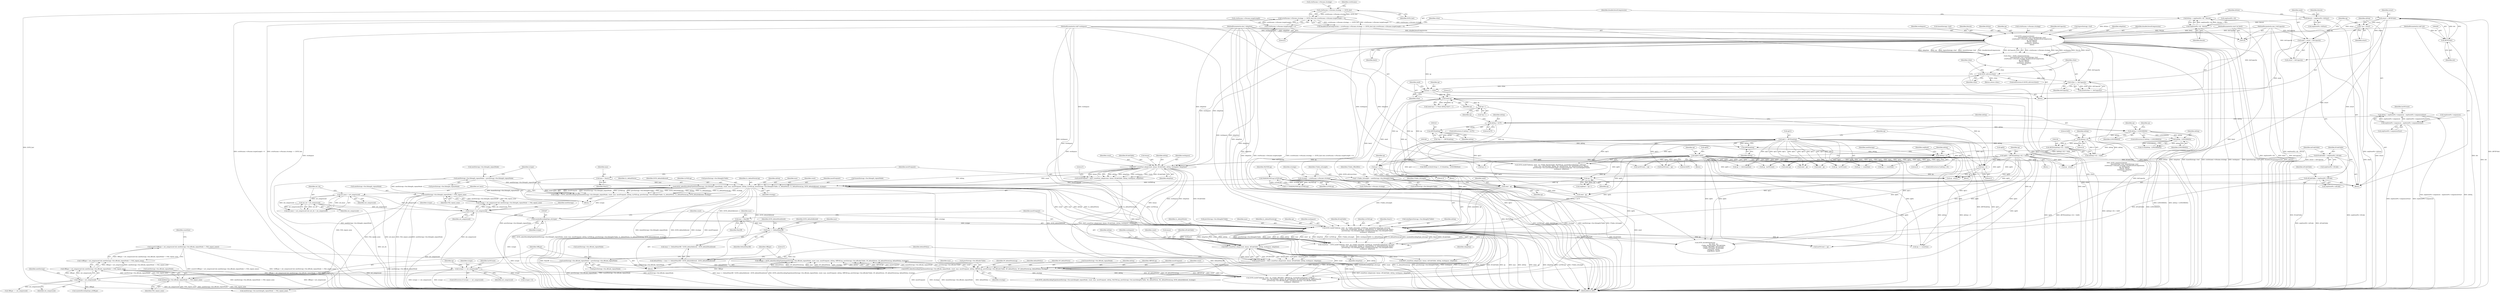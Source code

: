digraph "0_zstd_3e5cdf1b6a85843e991d7d10f6a2567c15580da0_0@API" {
"1000586" [label="(Call,assert(!(Offtype < set_compressed && nextEntropy->fse.offcode_repeatMode != FSE_repeat_none)))"];
"1000587" [label="(Call,!(Offtype < set_compressed && nextEntropy->fse.offcode_repeatMode != FSE_repeat_none))"];
"1000588" [label="(Call,Offtype < set_compressed && nextEntropy->fse.offcode_repeatMode != FSE_repeat_none)"];
"1000589" [label="(Call,Offtype < set_compressed)"];
"1000563" [label="(Call,Offtype = ZSTD_selectEncodingType(&nextEntropy->fse.offcode_repeatMode, count, max, mostFrequent, nbSeq, OffFSELog, prevEntropy->fse.offcodeCTable, OF_defaultNorm, OF_defaultNormLog, defaultPolicy, strategy))"];
"1000565" [label="(Call,ZSTD_selectEncodingType(&nextEntropy->fse.offcode_repeatMode, count, max, mostFrequent, nbSeq, OffFSELog, prevEntropy->fse.offcodeCTable, OF_defaultNorm, OF_defaultNormLog, defaultPolicy, strategy))"];
"1000552" [label="(Call,nextEntropy->fse.offcode_repeatMode = prevEntropy->fse.offcode_repeatMode)"];
"1000532" [label="(Call,HIST_countFast_wksp(count, &max, ofCodeTable, nbSeq, workspace, wkspSize))"];
"1000479" [label="(Call,ZSTD_buildCTable(op, oend - op, CTable_LitLength, LLFSELog, (symbolEncodingType_e)LLtype,\n                                                    count, max, llCodeTable, nbSeq, LL_defaultNorm, LL_defaultNormLog, MaxLL,\n                                                    prevEntropy->fse.litlengthCTable, sizeof(prevEntropy->fse.litlengthCTable),\n                                                    workspace, wkspSize))"];
"1000355" [label="(Call,op[0]=0xFF)"];
"1000343" [label="(Call,op[1] = (BYTE)nbSeq)"];
"1000347" [label="(Call,(BYTE)nbSeq)"];
"1000338" [label="(Call,nbSeq>>8)"];
"1000327" [label="(Call,nbSeq < LONGNBSEQ)"];
"1000315" [label="(Call,nbSeq < 0x7F)"];
"1000212" [label="(Call,nbSeq = seqStorePtr->sequences - seqStorePtr->sequencesStart)"];
"1000214" [label="(Call,seqStorePtr->sequences - seqStorePtr->sequencesStart)"];
"1000481" [label="(Call,oend - op)"];
"1000305" [label="(Call,oend-op)"];
"1000202" [label="(Call,oend = ostart + dstCapacity)"];
"1000197" [label="(Call,ostart = (BYTE*)dst)"];
"1000199" [label="(Call,(BYTE*)dst)"];
"1000125" [label="(MethodParameterIn,void* dst)"];
"1000126" [label="(MethodParameterIn,size_t dstCapacity)"];
"1000300" [label="(Call,op += cSize)"];
"1000297" [label="(Call,cSize <= dstCapacity)"];
"1000292" [label="(Call,ZSTD_isError(cSize))"];
"1000267" [label="(Call,cSize = ZSTD_compressLiterals(\n                                    &prevEntropy->huf, &nextEntropy->huf,\n                                    cctxParams->cParams.strategy, disableLiteralCompression,\n                                    op, dstCapacity,\n                                    literals, litSize,\n                                    workspace, wkspSize,\n                                    bmi2))"];
"1000269" [label="(Call,ZSTD_compressLiterals(\n                                    &prevEntropy->huf, &nextEntropy->huf,\n                                    cctxParams->cParams.strategy, disableLiteralCompression,\n                                    op, dstCapacity,\n                                    literals, litSize,\n                                    workspace, wkspSize,\n                                    bmi2))"];
"1000252" [label="(Call,cctxParams->cParams.strategy == ZSTD_fast)"];
"1000249" [label="(Call,disableLiteralCompression = (cctxParams->cParams.strategy == ZSTD_fast) && (cctxParams->cParams.targetLength > 0))"];
"1000251" [label="(Call,(cctxParams->cParams.strategy == ZSTD_fast) && (cctxParams->cParams.targetLength > 0))"];
"1000259" [label="(Call,cctxParams->cParams.targetLength > 0)"];
"1000208" [label="(Call,* op = ostart)"];
"1000243" [label="(Call,seqStorePtr->lit - literals)"];
"1000235" [label="(Call,literals = seqStorePtr->litStart)"];
"1000241" [label="(Call,litSize = seqStorePtr->lit - literals)"];
"1000127" [label="(MethodParameterIn,void* workspace)"];
"1000128" [label="(MethodParameterIn,size_t wkspSize)"];
"1000129" [label="(MethodParameterIn,const int bmi2)"];
"1000397" [label="(Call,op++)"];
"1000350" [label="(Call,op+=2)"];
"1000331" [label="(Call,op[0] = (BYTE)((nbSeq>>8) + 0x80))"];
"1000335" [label="(Call,(BYTE)((nbSeq>>8) + 0x80))"];
"1000320" [label="(Call,op++)"];
"1000370" [label="(Call,op+=3)"];
"1000151" [label="(Call,* CTable_LitLength = nextEntropy->fse.litlengthCTable)"];
"1000433" [label="(Call,ZSTD_selectEncodingType(&nextEntropy->fse.litlength_repeatMode, count, max, mostFrequent, nbSeq, LLFSELog, prevEntropy->fse.litlengthCTable, LL_defaultNorm, LL_defaultNormLog, ZSTD_defaultAllowed, strategy))"];
"1000420" [label="(Call,nextEntropy->fse.litlength_repeatMode = prevEntropy->fse.litlength_repeatMode)"];
"1000409" [label="(Call,HIST_countFast_wksp(count, &max, llCodeTable, nbSeq, workspace, wkspSize))"];
"1000187" [label="(Call,llCodeTable = seqStorePtr->llCode)"];
"1000374" [label="(Call,nbSeq==0)"];
"1000367" [label="(Call,nbSeq - LONGNBSEQ)"];
"1000322" [label="(Call,(BYTE)nbSeq)"];
"1000403" [label="(Call,max = MaxLL)"];
"1000407" [label="(Call,mostFrequent = HIST_countFast_wksp(count, &max, llCodeTable, nbSeq, workspace, wkspSize))"];
"1000231" [label="(Call,MAX(MLFSELog,LLFSELog))"];
"1000142" [label="(Call,strategy = cctxParams->cParams.strategy)"];
"1000486" [label="(Call,(symbolEncodingType_e)LLtype)"];
"1000465" [label="(Call,LLtype < set_compressed)"];
"1000431" [label="(Call,LLtype = ZSTD_selectEncodingType(&nextEntropy->fse.litlength_repeatMode, count, max, mostFrequent, nbSeq, LLFSELog, prevEntropy->fse.litlengthCTable, LL_defaultNorm, LL_defaultNormLog, ZSTD_defaultAllowed, strategy))"];
"1000459" [label="(Call,set_rle < set_compressed)"];
"1000456" [label="(Call,set_basic < set_compressed)"];
"1000182" [label="(Call,ofCodeTable = seqStorePtr->ofCode)"];
"1000544" [label="(Call,max <= DefaultMaxOff)"];
"1000526" [label="(Call,max = MaxOff)"];
"1000530" [label="(Call,mostFrequent = HIST_countFast_wksp(count, &max, ofCodeTable, nbSeq, workspace, wkspSize))"];
"1000541" [label="(Call,defaultPolicy = (max <= DefaultMaxOff) ? ZSTD_defaultAllowed : ZSTD_defaultDisallowed)"];
"1000515" [label="(Call,LLtype == set_compressed)"];
"1000592" [label="(Call,nextEntropy->fse.offcode_repeatMode != FSE_repeat_none)"];
"1000468" [label="(Call,nextEntropy->fse.litlength_repeatMode != FSE_repeat_none)"];
"1000204" [label="(Call,ostart + dstCapacity)"];
"1000335" [label="(Call,(BYTE)((nbSeq>>8) + 0x80))"];
"1000528" [label="(Identifier,MaxOff)"];
"1000469" [label="(Call,nextEntropy->fse.litlength_repeatMode)"];
"1000546" [label="(Identifier,DefaultMaxOff)"];
"1000296" [label="(Call,assert(cSize <= dstCapacity))"];
"1000832" [label="(Call,op - ostart)"];
"1000284" [label="(Identifier,op)"];
"1000398" [label="(Identifier,op)"];
"1000343" [label="(Call,op[1] = (BYTE)nbSeq)"];
"1000153" [label="(Call,nextEntropy->fse.litlengthCTable)"];
"1000397" [label="(Call,op++)"];
"1000444" [label="(Identifier,LLFSELog)"];
"1000297" [label="(Call,cSize <= dstCapacity)"];
"1000533" [label="(Identifier,count)"];
"1000517" [label="(Identifier,set_compressed)"];
"1000592" [label="(Call,nextEntropy->fse.offcode_repeatMode != FSE_repeat_none)"];
"1000765" [label="(Call,op += countSize)"];
"1000514" [label="(ControlStructure,if (LLtype == set_compressed))"];
"1000409" [label="(Call,HIST_countFast_wksp(count, &max, llCodeTable, nbSeq, workspace, wkspSize))"];
"1000519" [label="(Identifier,lastNCount)"];
"1000198" [label="(Identifier,ostart)"];
"1000316" [label="(Identifier,nbSeq)"];
"1000337" [label="(Call,(nbSeq>>8) + 0x80)"];
"1000304" [label="(Call,(oend-op) < 3 /*max nbSeq Size*/ + 1)"];
"1000144" [label="(Call,cctxParams->cParams.strategy)"];
"1000362" [label="(Call,op+1)"];
"1000550" [label="(Literal,5)"];
"1000347" [label="(Call,(BYTE)nbSeq)"];
"1000265" [label="(Literal,0)"];
"1000536" [label="(Identifier,ofCodeTable)"];
"1000373" [label="(ControlStructure,if (nbSeq==0))"];
"1000591" [label="(Identifier,set_compressed)"];
"1000350" [label="(Call,op+=2)"];
"1000151" [label="(Call,* CTable_LitLength = nextEntropy->fse.litlengthCTable)"];
"1000319" [label="(Call,*op++)"];
"1000507" [label="(Identifier,workspace)"];
"1000610" [label="(Call,(symbolEncodingType_e)Offtype)"];
"1000645" [label="(Call,op += countSize)"];
"1000126" [label="(MethodParameterIn,size_t dstCapacity)"];
"1000340" [label="(Literal,8)"];
"1000414" [label="(Identifier,nbSeq)"];
"1000375" [label="(Identifier,nbSeq)"];
"1000299" [label="(Identifier,dstCapacity)"];
"1000420" [label="(Call,nextEntropy->fse.litlength_repeatMode = prevEntropy->fse.litlength_repeatMode)"];
"1000445" [label="(Call,prevEntropy->fse.litlengthCTable)"];
"1000527" [label="(Identifier,max)"];
"1000572" [label="(Identifier,count)"];
"1000237" [label="(Call,seqStorePtr->litStart)"];
"1000278" [label="(Call,cctxParams->cParams.strategy)"];
"1000451" [label="(Identifier,LL_defaultNormLog)"];
"1000479" [label="(Call,ZSTD_buildCTable(op, oend - op, CTable_LitLength, LLFSELog, (symbolEncodingType_e)LLtype,\n                                                    count, max, llCodeTable, nbSeq, LL_defaultNorm, LL_defaultNormLog, MaxLL,\n                                                    prevEntropy->fse.litlengthCTable, sizeof(prevEntropy->fse.litlengthCTable),\n                                                    workspace, wkspSize))"];
"1000244" [label="(Call,seqStorePtr->lit)"];
"1000603" [label="(Call,ZSTD_buildCTable(op, oend - op, CTable_OffsetBits, OffFSELog, (symbolEncodingType_e)Offtype,\n                                                    count, max, ofCodeTable, nbSeq, OF_defaultNorm, OF_defaultNormLog, DefaultMaxOff,\n                                                    prevEntropy->fse.offcodeCTable, sizeof(prevEntropy->fse.offcodeCTable),\n                                                    workspace, wkspSize))"];
"1000573" [label="(Identifier,max)"];
"1000491" [label="(Identifier,llCodeTable)"];
"1000369" [label="(Identifier,LONGNBSEQ)"];
"1000285" [label="(Identifier,dstCapacity)"];
"1000524" [label="(Block,)"];
"1000542" [label="(Identifier,defaultPolicy)"];
"1000521" [label="(Call,op += countSize)"];
"1000577" [label="(Call,prevEntropy->fse.offcodeCTable)"];
"1000543" [label="(Call,(max <= DefaultMaxOff) ? ZSTD_defaultAllowed : ZSTD_defaultDisallowed)"];
"1000213" [label="(Identifier,nbSeq)"];
"1000485" [label="(Identifier,LLFSELog)"];
"1000642" [label="(Call,lastNCount = op)"];
"1000381" [label="(Identifier,nextEntropy)"];
"1000426" [label="(Call,prevEntropy->fse.litlength_repeatMode)"];
"1000656" [label="(Call,HIST_countFast_wksp(count, &max, mlCodeTable, nbSeq, workspace, wkspSize))"];
"1000590" [label="(Identifier,Offtype)"];
"1000461" [label="(Identifier,set_compressed)"];
"1000545" [label="(Identifier,max)"];
"1000356" [label="(Call,op[0])"];
"1000183" [label="(Identifier,ofCodeTable)"];
"1000270" [label="(Call,&prevEntropy->huf)"];
"1000537" [label="(Identifier,nbSeq)"];
"1000495" [label="(Identifier,MaxLL)"];
"1000202" [label="(Call,oend = ostart + dstCapacity)"];
"1000583" [label="(Identifier,OF_defaultNormLog)"];
"1000328" [label="(Identifier,nbSeq)"];
"1000315" [label="(Call,nbSeq < 0x7F)"];
"1000367" [label="(Call,nbSeq - LONGNBSEQ)"];
"1000354" [label="(Block,)"];
"1000291" [label="(ControlStructure,if (ZSTD_isError(cSize)))"];
"1000251" [label="(Call,(cctxParams->cParams.strategy == ZSTD_fast) && (cctxParams->cParams.targetLength > 0))"];
"1000431" [label="(Call,LLtype = ZSTD_selectEncodingType(&nextEntropy->fse.litlength_repeatMode, count, max, mostFrequent, nbSeq, LLFSELog, prevEntropy->fse.litlengthCTable, LL_defaultNorm, LL_defaultNormLog, ZSTD_defaultAllowed, strategy))"];
"1000453" [label="(Identifier,strategy)"];
"1000443" [label="(Identifier,nbSeq)"];
"1000289" [label="(Identifier,wkspSize)"];
"1000639" [label="(Call,Offtype == set_compressed)"];
"1000481" [label="(Call,oend - op)"];
"1000558" [label="(Call,prevEntropy->fse.offcode_repeatMode)"];
"1000723" [label="(Call,ZSTD_buildCTable(op, oend - op, CTable_MatchLength, MLFSELog, (symbolEncodingType_e)MLtype,\n                                                    count, max, mlCodeTable, nbSeq, ML_defaultNorm, ML_defaultNormLog, MaxML,\n                                                    prevEntropy->fse.matchlengthCTable, sizeof(prevEntropy->fse.matchlengthCTable),\n                                                    workspace, wkspSize))"];
"1000314" [label="(ControlStructure,if (nbSeq < 0x7F))"];
"1000306" [label="(Identifier,oend)"];
"1000127" [label="(MethodParameterIn,void* workspace)"];
"1000376" [label="(Literal,0)"];
"1000365" [label="(Call,(U16)(nbSeq - LONGNBSEQ))"];
"1000293" [label="(Identifier,cSize)"];
"1000224" [label="(Identifier,lastNCount)"];
"1000584" [label="(Identifier,defaultPolicy)"];
"1000486" [label="(Call,(symbolEncodingType_e)LLtype)"];
"1000267" [label="(Call,cSize = ZSTD_compressLiterals(\n                                    &prevEntropy->huf, &nextEntropy->huf,\n                                    cctxParams->cParams.strategy, disableLiteralCompression,\n                                    op, dstCapacity,\n                                    literals, litSize,\n                                    workspace, wkspSize,\n                                    bmi2))"];
"1000456" [label="(Call,set_basic < set_compressed)"];
"1000762" [label="(Call,lastNCount = op)"];
"1000404" [label="(Identifier,max)"];
"1000407" [label="(Call,mostFrequent = HIST_countFast_wksp(count, &max, llCodeTable, nbSeq, workspace, wkspSize))"];
"1000441" [label="(Identifier,max)"];
"1000522" [label="(Identifier,op)"];
"1000544" [label="(Call,max <= DefaultMaxOff)"];
"1000395" [label="(Call,seqHead = op++)"];
"1000440" [label="(Identifier,count)"];
"1000421" [label="(Call,nextEntropy->fse.litlength_repeatMode)"];
"1000188" [label="(Identifier,llCodeTable)"];
"1000565" [label="(Call,ZSTD_selectEncodingType(&nextEntropy->fse.offcode_repeatMode, count, max, mostFrequent, nbSeq, OffFSELog, prevEntropy->fse.offcodeCTable, OF_defaultNorm, OF_defaultNormLog, defaultPolicy, strategy))"];
"1000295" [label="(Identifier,cSize)"];
"1000333" [label="(Identifier,op)"];
"1000345" [label="(Identifier,op)"];
"1000477" [label="(Call,countSize = ZSTD_buildCTable(op, oend - op, CTable_LitLength, LLFSELog, (symbolEncodingType_e)LLtype,\n                                                    count, max, llCodeTable, nbSeq, LL_defaultNorm, LL_defaultNormLog, MaxLL,\n                                                    prevEntropy->fse.litlengthCTable, sizeof(prevEntropy->fse.litlengthCTable),\n                                                    workspace, wkspSize))"];
"1000415" [label="(Identifier,workspace)"];
"1000593" [label="(Call,nextEntropy->fse.offcode_repeatMode)"];
"1000199" [label="(Call,(BYTE*)dst)"];
"1000541" [label="(Call,defaultPolicy = (max <= DefaultMaxOff) ? ZSTD_defaultAllowed : ZSTD_defaultDisallowed)"];
"1000396" [label="(Identifier,seqHead)"];
"1000459" [label="(Call,set_rle < set_compressed)"];
"1000467" [label="(Identifier,set_compressed)"];
"1000548" [label="(Identifier,ZSTD_defaultDisallowed)"];
"1000563" [label="(Call,Offtype = ZSTD_selectEncodingType(&nextEntropy->fse.offcode_repeatMode, count, max, mostFrequent, nbSeq, OffFSELog, prevEntropy->fse.offcodeCTable, OF_defaultNorm, OF_defaultNormLog, defaultPolicy, strategy))"];
"1000242" [label="(Identifier,litSize)"];
"1000501" [label="(Call,sizeof(prevEntropy->fse.litlengthCTable))"];
"1000403" [label="(Call,max = MaxLL)"];
"1000408" [label="(Identifier,mostFrequent)"];
"1000460" [label="(Identifier,set_rle)"];
"1000582" [label="(Identifier,OF_defaultNorm)"];
"1000416" [label="(Identifier,wkspSize)"];
"1000320" [label="(Call,op++)"];
"1000283" [label="(Identifier,disableLiteralCompression)"];
"1000332" [label="(Call,op[0])"];
"1000531" [label="(Identifier,mostFrequent)"];
"1000338" [label="(Call,nbSeq>>8)"];
"1000352" [label="(Literal,2)"];
"1000331" [label="(Call,op[0] = (BYTE)((nbSeq>>8) + 0x80))"];
"1000329" [label="(Identifier,LONGNBSEQ)"];
"1000208" [label="(Call,* op = ostart)"];
"1000215" [label="(Call,seqStorePtr->sequences)"];
"1000243" [label="(Call,seqStorePtr->lit - literals)"];
"1000605" [label="(Call,oend - op)"];
"1000585" [label="(Identifier,strategy)"];
"1000305" [label="(Call,oend-op)"];
"1000392" [label="(Call,op - ostart)"];
"1000327" [label="(Call,nbSeq < LONGNBSEQ)"];
"1000492" [label="(Identifier,nbSeq)"];
"1000290" [label="(Identifier,bmi2)"];
"1000249" [label="(Call,disableLiteralCompression = (cctxParams->cParams.strategy == ZSTD_fast) && (cctxParams->cParams.targetLength > 0))"];
"1000247" [label="(Identifier,literals)"];
"1000212" [label="(Call,nbSeq = seqStorePtr->sequences - seqStorePtr->sequencesStart)"];
"1000493" [label="(Identifier,LL_defaultNorm)"];
"1000125" [label="(MethodParameterIn,void* dst)"];
"1000539" [label="(Identifier,wkspSize)"];
"1000552" [label="(Call,nextEntropy->fse.offcode_repeatMode = prevEntropy->fse.offcode_repeatMode)"];
"1000808" [label="(Call,op += bitstreamSize)"];
"1000815" [label="(Call,op - lastNCount)"];
"1000160" [label="(Identifier,CTable_OffsetBits)"];
"1000669" [label="(Call,oend-op)"];
"1000302" [label="(Identifier,cSize)"];
"1000496" [label="(Call,prevEntropy->fse.litlengthCTable)"];
"1000442" [label="(Identifier,mostFrequent)"];
"1000455" [label="(Call,set_basic < set_compressed && set_rle < set_compressed)"];
"1000538" [label="(Identifier,workspace)"];
"1000253" [label="(Call,cctxParams->cParams.strategy)"];
"1000685" [label="(Call,ZSTD_selectEncodingType(&nextEntropy->fse.matchlength_repeatMode, count, max, mostFrequent, nbSeq, MLFSELog, prevEntropy->fse.matchlengthCTable, ML_defaultNorm, ML_defaultNormLog, ZSTD_defaultAllowed, strategy))"];
"1000234" [label="(Block,)"];
"1000488" [label="(Identifier,LLtype)"];
"1000526" [label="(Call,max = MaxOff)"];
"1000342" [label="(Block,)"];
"1000182" [label="(Call,ofCodeTable = seqStorePtr->ofCode)"];
"1000712" [label="(Call,nextEntropy->fse.matchlength_repeatMode != FSE_repeat_none)"];
"1000534" [label="(Call,&max)"];
"1000774" [label="(Call,LLtype<<6)"];
"1000595" [label="(Identifier,nextEntropy)"];
"1000218" [label="(Call,seqStorePtr->sequencesStart)"];
"1000361" [label="(Call,MEM_writeLE16(op+1, (U16)(nbSeq - LONGNBSEQ)))"];
"1000468" [label="(Call,nextEntropy->fse.litlength_repeatMode != FSE_repeat_none)"];
"1000490" [label="(Identifier,max)"];
"1000532" [label="(Call,HIST_countFast_wksp(count, &max, ofCodeTable, nbSeq, workspace, wkspSize))"];
"1000351" [label="(Identifier,op)"];
"1000339" [label="(Identifier,nbSeq)"];
"1000458" [label="(Identifier,set_compressed)"];
"1000553" [label="(Call,nextEntropy->fse.offcode_repeatMode)"];
"1000598" [label="(Identifier,FSE_repeat_none)"];
"1000250" [label="(Identifier,disableLiteralCompression)"];
"1000433" [label="(Call,ZSTD_selectEncodingType(&nextEntropy->fse.litlength_repeatMode, count, max, mostFrequent, nbSeq, LLFSELog, prevEntropy->fse.litlengthCTable, LL_defaultNorm, LL_defaultNormLog, ZSTD_defaultAllowed, strategy))"];
"1000355" [label="(Call,op[0]=0xFF)"];
"1000434" [label="(Call,&nextEntropy->fse.litlength_repeatMode)"];
"1000214" [label="(Call,seqStorePtr->sequences - seqStorePtr->sequencesStart)"];
"1000189" [label="(Call,seqStorePtr->llCode)"];
"1000241" [label="(Call,litSize = seqStorePtr->lit - literals)"];
"1000410" [label="(Identifier,count)"];
"1000330" [label="(Block,)"];
"1000129" [label="(MethodParameterIn,const int bmi2)"];
"1000530" [label="(Call,mostFrequent = HIST_countFast_wksp(count, &max, ofCodeTable, nbSeq, workspace, wkspSize))"];
"1000401" [label="(Block,)"];
"1000405" [label="(Identifier,MaxLL)"];
"1000260" [label="(Call,cctxParams->cParams.targetLength)"];
"1000187" [label="(Call,llCodeTable = seqStorePtr->llCode)"];
"1000588" [label="(Call,Offtype < set_compressed && nextEntropy->fse.offcode_repeatMode != FSE_repeat_none)"];
"1000309" [label="(Literal,3)"];
"1000184" [label="(Call,seqStorePtr->ofCode)"];
"1000231" [label="(Call,MAX(MLFSELog,LLFSELog))"];
"1000142" [label="(Call,strategy = cctxParams->cParams.strategy)"];
"1000288" [label="(Identifier,workspace)"];
"1000508" [label="(Identifier,wkspSize)"];
"1000484" [label="(Identifier,CTable_LitLength)"];
"1000374" [label="(Call,nbSeq==0)"];
"1000368" [label="(Identifier,nbSeq)"];
"1000341" [label="(Literal,0x80)"];
"1000307" [label="(Identifier,op)"];
"1000482" [label="(Identifier,oend)"];
"1000301" [label="(Identifier,op)"];
"1000450" [label="(Identifier,LL_defaultNorm)"];
"1000318" [label="(Call,*op++ = (BYTE)nbSeq)"];
"1000360" [label="(Block,)"];
"1000233" [label="(Identifier,LLFSELog)"];
"1000725" [label="(Call,oend - op)"];
"1000587" [label="(Call,!(Offtype < set_compressed && nextEntropy->fse.offcode_repeatMode != FSE_repeat_none))"];
"1000321" [label="(Identifier,op)"];
"1000566" [label="(Call,&nextEntropy->fse.offcode_repeatMode)"];
"1000575" [label="(Identifier,nbSeq)"];
"1000349" [label="(Identifier,nbSeq)"];
"1000128" [label="(MethodParameterIn,size_t wkspSize)"];
"1000294" [label="(Return,return cSize;)"];
"1000268" [label="(Identifier,cSize)"];
"1000471" [label="(Identifier,nextEntropy)"];
"1000322" [label="(Call,(BYTE)nbSeq)"];
"1000418" [label="(Literal,5)"];
"1000274" [label="(Call,&nextEntropy->huf)"];
"1000235" [label="(Call,literals = seqStorePtr->litStart)"];
"1000547" [label="(Identifier,ZSTD_defaultAllowed)"];
"1000489" [label="(Identifier,count)"];
"1000576" [label="(Identifier,OffFSELog)"];
"1000232" [label="(Identifier,MLFSELog)"];
"1000197" [label="(Call,ostart = (BYTE*)dst)"];
"1000359" [label="(Literal,0xFF)"];
"1000210" [label="(Identifier,ostart)"];
"1000229" [label="(Call,1<<MAX(MLFSELog,LLFSELog))"];
"1000494" [label="(Identifier,LL_defaultNormLog)"];
"1000203" [label="(Identifier,oend)"];
"1000286" [label="(Identifier,literals)"];
"1000357" [label="(Identifier,op)"];
"1000262" [label="(Identifier,cctxParams)"];
"1000201" [label="(Identifier,dst)"];
"1000413" [label="(Identifier,llCodeTable)"];
"1000465" [label="(Call,LLtype < set_compressed)"];
"1000586" [label="(Call,assert(!(Offtype < set_compressed && nextEntropy->fse.offcode_repeatMode != FSE_repeat_none)))"];
"1000193" [label="(Identifier,mlCodeTable)"];
"1000790" [label="(Call,oend - op)"];
"1000236" [label="(Identifier,literals)"];
"1000372" [label="(Literal,3)"];
"1000483" [label="(Identifier,op)"];
"1000516" [label="(Identifier,LLtype)"];
"1000300" [label="(Call,op += cSize)"];
"1000269" [label="(Call,ZSTD_compressLiterals(\n                                    &prevEntropy->huf, &nextEntropy->huf,\n                                    cctxParams->cParams.strategy, disableLiteralCompression,\n                                    op, dstCapacity,\n                                    literals, litSize,\n                                    workspace, wkspSize,\n                                    bmi2))"];
"1000287" [label="(Identifier,litSize)"];
"1000298" [label="(Identifier,cSize)"];
"1000152" [label="(Identifier,CTable_LitLength)"];
"1000317" [label="(Literal,0x7F)"];
"1000835" [label="(MethodReturn,RET)"];
"1000209" [label="(Identifier,op)"];
"1000457" [label="(Identifier,set_basic)"];
"1000464" [label="(Call,LLtype < set_compressed && nextEntropy->fse.litlength_repeatMode != FSE_repeat_none)"];
"1000370" [label="(Call,op+=3)"];
"1000371" [label="(Identifier,op)"];
"1000363" [label="(Identifier,op)"];
"1000602" [label="(Identifier,countSize)"];
"1000292" [label="(Call,ZSTD_isError(cSize))"];
"1000143" [label="(Identifier,strategy)"];
"1000344" [label="(Call,op[1])"];
"1000466" [label="(Identifier,LLtype)"];
"1000259" [label="(Call,cctxParams->cParams.targetLength > 0)"];
"1000411" [label="(Call,&max)"];
"1000252" [label="(Call,cctxParams->cParams.strategy == ZSTD_fast)"];
"1000452" [label="(Identifier,ZSTD_defaultAllowed)"];
"1000324" [label="(Identifier,nbSeq)"];
"1000474" [label="(Identifier,FSE_repeat_none)"];
"1000130" [label="(Block,)"];
"1000518" [label="(Call,lastNCount = op)"];
"1000788" [label="(Call,ZSTD_encodeSequences(\n                                        op, oend - op,\n                                        CTable_MatchLength, mlCodeTable,\n                                        CTable_OffsetBits, ofCodeTable,\n                                        CTable_LitLength, llCodeTable,\n                                        sequences, nbSeq,\n                                        longOffsets, bmi2))"];
"1000480" [label="(Identifier,op)"];
"1000258" [label="(Identifier,ZSTD_fast)"];
"1000564" [label="(Identifier,Offtype)"];
"1000432" [label="(Identifier,LLtype)"];
"1000515" [label="(Call,LLtype == set_compressed)"];
"1000822" [label="(Call,op - lastNCount)"];
"1000589" [label="(Call,Offtype < set_compressed)"];
"1000574" [label="(Identifier,mostFrequent)"];
"1000326" [label="(ControlStructure,if (nbSeq < LONGNBSEQ))"];
"1000586" -> "1000524"  [label="AST: "];
"1000586" -> "1000587"  [label="CFG: "];
"1000587" -> "1000586"  [label="AST: "];
"1000602" -> "1000586"  [label="CFG: "];
"1000586" -> "1000835"  [label="DDG: assert(!(Offtype < set_compressed && nextEntropy->fse.offcode_repeatMode != FSE_repeat_none))"];
"1000586" -> "1000835"  [label="DDG: !(Offtype < set_compressed && nextEntropy->fse.offcode_repeatMode != FSE_repeat_none)"];
"1000587" -> "1000586"  [label="DDG: Offtype < set_compressed && nextEntropy->fse.offcode_repeatMode != FSE_repeat_none"];
"1000587" -> "1000588"  [label="CFG: "];
"1000588" -> "1000587"  [label="AST: "];
"1000587" -> "1000835"  [label="DDG: Offtype < set_compressed && nextEntropy->fse.offcode_repeatMode != FSE_repeat_none"];
"1000588" -> "1000587"  [label="DDG: Offtype < set_compressed"];
"1000588" -> "1000587"  [label="DDG: nextEntropy->fse.offcode_repeatMode != FSE_repeat_none"];
"1000588" -> "1000589"  [label="CFG: "];
"1000588" -> "1000592"  [label="CFG: "];
"1000589" -> "1000588"  [label="AST: "];
"1000592" -> "1000588"  [label="AST: "];
"1000588" -> "1000835"  [label="DDG: Offtype < set_compressed"];
"1000588" -> "1000835"  [label="DDG: nextEntropy->fse.offcode_repeatMode != FSE_repeat_none"];
"1000589" -> "1000588"  [label="DDG: Offtype"];
"1000589" -> "1000588"  [label="DDG: set_compressed"];
"1000592" -> "1000588"  [label="DDG: nextEntropy->fse.offcode_repeatMode"];
"1000592" -> "1000588"  [label="DDG: FSE_repeat_none"];
"1000589" -> "1000591"  [label="CFG: "];
"1000590" -> "1000589"  [label="AST: "];
"1000591" -> "1000589"  [label="AST: "];
"1000595" -> "1000589"  [label="CFG: "];
"1000589" -> "1000835"  [label="DDG: set_compressed"];
"1000563" -> "1000589"  [label="DDG: Offtype"];
"1000515" -> "1000589"  [label="DDG: set_compressed"];
"1000589" -> "1000610"  [label="DDG: Offtype"];
"1000589" -> "1000639"  [label="DDG: set_compressed"];
"1000563" -> "1000524"  [label="AST: "];
"1000563" -> "1000565"  [label="CFG: "];
"1000564" -> "1000563"  [label="AST: "];
"1000565" -> "1000563"  [label="AST: "];
"1000590" -> "1000563"  [label="CFG: "];
"1000563" -> "1000835"  [label="DDG: ZSTD_selectEncodingType(&nextEntropy->fse.offcode_repeatMode, count, max, mostFrequent, nbSeq, OffFSELog, prevEntropy->fse.offcodeCTable, OF_defaultNorm, OF_defaultNormLog, defaultPolicy, strategy)"];
"1000565" -> "1000563"  [label="DDG: OffFSELog"];
"1000565" -> "1000563"  [label="DDG: mostFrequent"];
"1000565" -> "1000563"  [label="DDG: &nextEntropy->fse.offcode_repeatMode"];
"1000565" -> "1000563"  [label="DDG: prevEntropy->fse.offcodeCTable"];
"1000565" -> "1000563"  [label="DDG: count"];
"1000565" -> "1000563"  [label="DDG: defaultPolicy"];
"1000565" -> "1000563"  [label="DDG: OF_defaultNormLog"];
"1000565" -> "1000563"  [label="DDG: max"];
"1000565" -> "1000563"  [label="DDG: OF_defaultNorm"];
"1000565" -> "1000563"  [label="DDG: strategy"];
"1000565" -> "1000563"  [label="DDG: nbSeq"];
"1000565" -> "1000585"  [label="CFG: "];
"1000566" -> "1000565"  [label="AST: "];
"1000572" -> "1000565"  [label="AST: "];
"1000573" -> "1000565"  [label="AST: "];
"1000574" -> "1000565"  [label="AST: "];
"1000575" -> "1000565"  [label="AST: "];
"1000576" -> "1000565"  [label="AST: "];
"1000577" -> "1000565"  [label="AST: "];
"1000582" -> "1000565"  [label="AST: "];
"1000583" -> "1000565"  [label="AST: "];
"1000584" -> "1000565"  [label="AST: "];
"1000585" -> "1000565"  [label="AST: "];
"1000565" -> "1000835"  [label="DDG: &nextEntropy->fse.offcode_repeatMode"];
"1000565" -> "1000835"  [label="DDG: defaultPolicy"];
"1000565" -> "1000835"  [label="DDG: mostFrequent"];
"1000565" -> "1000835"  [label="DDG: strategy"];
"1000552" -> "1000565"  [label="DDG: nextEntropy->fse.offcode_repeatMode"];
"1000532" -> "1000565"  [label="DDG: count"];
"1000532" -> "1000565"  [label="DDG: nbSeq"];
"1000544" -> "1000565"  [label="DDG: max"];
"1000530" -> "1000565"  [label="DDG: mostFrequent"];
"1000541" -> "1000565"  [label="DDG: defaultPolicy"];
"1000433" -> "1000565"  [label="DDG: strategy"];
"1000565" -> "1000592"  [label="DDG: &nextEntropy->fse.offcode_repeatMode"];
"1000565" -> "1000603"  [label="DDG: OffFSELog"];
"1000565" -> "1000603"  [label="DDG: count"];
"1000565" -> "1000603"  [label="DDG: max"];
"1000565" -> "1000603"  [label="DDG: nbSeq"];
"1000565" -> "1000603"  [label="DDG: OF_defaultNorm"];
"1000565" -> "1000603"  [label="DDG: OF_defaultNormLog"];
"1000565" -> "1000685"  [label="DDG: strategy"];
"1000552" -> "1000524"  [label="AST: "];
"1000552" -> "1000558"  [label="CFG: "];
"1000553" -> "1000552"  [label="AST: "];
"1000558" -> "1000552"  [label="AST: "];
"1000564" -> "1000552"  [label="CFG: "];
"1000552" -> "1000835"  [label="DDG: nextEntropy->fse.offcode_repeatMode"];
"1000552" -> "1000835"  [label="DDG: prevEntropy->fse.offcode_repeatMode"];
"1000552" -> "1000592"  [label="DDG: nextEntropy->fse.offcode_repeatMode"];
"1000532" -> "1000530"  [label="AST: "];
"1000532" -> "1000539"  [label="CFG: "];
"1000533" -> "1000532"  [label="AST: "];
"1000534" -> "1000532"  [label="AST: "];
"1000536" -> "1000532"  [label="AST: "];
"1000537" -> "1000532"  [label="AST: "];
"1000538" -> "1000532"  [label="AST: "];
"1000539" -> "1000532"  [label="AST: "];
"1000530" -> "1000532"  [label="CFG: "];
"1000532" -> "1000835"  [label="DDG: &max"];
"1000532" -> "1000530"  [label="DDG: ofCodeTable"];
"1000532" -> "1000530"  [label="DDG: nbSeq"];
"1000532" -> "1000530"  [label="DDG: count"];
"1000532" -> "1000530"  [label="DDG: wkspSize"];
"1000532" -> "1000530"  [label="DDG: workspace"];
"1000532" -> "1000530"  [label="DDG: &max"];
"1000479" -> "1000532"  [label="DDG: count"];
"1000479" -> "1000532"  [label="DDG: nbSeq"];
"1000479" -> "1000532"  [label="DDG: workspace"];
"1000479" -> "1000532"  [label="DDG: wkspSize"];
"1000409" -> "1000532"  [label="DDG: &max"];
"1000182" -> "1000532"  [label="DDG: ofCodeTable"];
"1000127" -> "1000532"  [label="DDG: workspace"];
"1000128" -> "1000532"  [label="DDG: wkspSize"];
"1000532" -> "1000603"  [label="DDG: ofCodeTable"];
"1000532" -> "1000603"  [label="DDG: workspace"];
"1000532" -> "1000603"  [label="DDG: wkspSize"];
"1000532" -> "1000656"  [label="DDG: &max"];
"1000479" -> "1000477"  [label="AST: "];
"1000479" -> "1000508"  [label="CFG: "];
"1000480" -> "1000479"  [label="AST: "];
"1000481" -> "1000479"  [label="AST: "];
"1000484" -> "1000479"  [label="AST: "];
"1000485" -> "1000479"  [label="AST: "];
"1000486" -> "1000479"  [label="AST: "];
"1000489" -> "1000479"  [label="AST: "];
"1000490" -> "1000479"  [label="AST: "];
"1000491" -> "1000479"  [label="AST: "];
"1000492" -> "1000479"  [label="AST: "];
"1000493" -> "1000479"  [label="AST: "];
"1000494" -> "1000479"  [label="AST: "];
"1000495" -> "1000479"  [label="AST: "];
"1000496" -> "1000479"  [label="AST: "];
"1000501" -> "1000479"  [label="AST: "];
"1000507" -> "1000479"  [label="AST: "];
"1000508" -> "1000479"  [label="AST: "];
"1000477" -> "1000479"  [label="CFG: "];
"1000479" -> "1000835"  [label="DDG: (symbolEncodingType_e)LLtype"];
"1000479" -> "1000835"  [label="DDG: count"];
"1000479" -> "1000835"  [label="DDG: LL_defaultNormLog"];
"1000479" -> "1000835"  [label="DDG: prevEntropy->fse.litlengthCTable"];
"1000479" -> "1000835"  [label="DDG: workspace"];
"1000479" -> "1000835"  [label="DDG: LL_defaultNorm"];
"1000479" -> "1000835"  [label="DDG: MaxLL"];
"1000479" -> "1000835"  [label="DDG: llCodeTable"];
"1000479" -> "1000835"  [label="DDG: op"];
"1000479" -> "1000835"  [label="DDG: max"];
"1000479" -> "1000835"  [label="DDG: nbSeq"];
"1000479" -> "1000835"  [label="DDG: oend - op"];
"1000479" -> "1000835"  [label="DDG: wkspSize"];
"1000479" -> "1000835"  [label="DDG: LLFSELog"];
"1000479" -> "1000835"  [label="DDG: CTable_LitLength"];
"1000479" -> "1000477"  [label="DDG: prevEntropy->fse.litlengthCTable"];
"1000479" -> "1000477"  [label="DDG: count"];
"1000479" -> "1000477"  [label="DDG: op"];
"1000479" -> "1000477"  [label="DDG: nbSeq"];
"1000479" -> "1000477"  [label="DDG: max"];
"1000479" -> "1000477"  [label="DDG: oend - op"];
"1000479" -> "1000477"  [label="DDG: wkspSize"];
"1000479" -> "1000477"  [label="DDG: LLFSELog"];
"1000479" -> "1000477"  [label="DDG: CTable_LitLength"];
"1000479" -> "1000477"  [label="DDG: workspace"];
"1000479" -> "1000477"  [label="DDG: LL_defaultNorm"];
"1000479" -> "1000477"  [label="DDG: LL_defaultNormLog"];
"1000479" -> "1000477"  [label="DDG: (symbolEncodingType_e)LLtype"];
"1000479" -> "1000477"  [label="DDG: MaxLL"];
"1000479" -> "1000477"  [label="DDG: llCodeTable"];
"1000355" -> "1000479"  [label="DDG: op[0]"];
"1000343" -> "1000479"  [label="DDG: op[1]"];
"1000481" -> "1000479"  [label="DDG: op"];
"1000481" -> "1000479"  [label="DDG: oend"];
"1000331" -> "1000479"  [label="DDG: op[0]"];
"1000151" -> "1000479"  [label="DDG: CTable_LitLength"];
"1000433" -> "1000479"  [label="DDG: LLFSELog"];
"1000433" -> "1000479"  [label="DDG: count"];
"1000433" -> "1000479"  [label="DDG: max"];
"1000433" -> "1000479"  [label="DDG: nbSeq"];
"1000433" -> "1000479"  [label="DDG: LL_defaultNorm"];
"1000433" -> "1000479"  [label="DDG: LL_defaultNormLog"];
"1000486" -> "1000479"  [label="DDG: LLtype"];
"1000409" -> "1000479"  [label="DDG: llCodeTable"];
"1000409" -> "1000479"  [label="DDG: workspace"];
"1000409" -> "1000479"  [label="DDG: wkspSize"];
"1000127" -> "1000479"  [label="DDG: workspace"];
"1000128" -> "1000479"  [label="DDG: wkspSize"];
"1000479" -> "1000518"  [label="DDG: op"];
"1000479" -> "1000521"  [label="DDG: op"];
"1000479" -> "1000788"  [label="DDG: CTable_LitLength"];
"1000479" -> "1000788"  [label="DDG: llCodeTable"];
"1000355" -> "1000354"  [label="AST: "];
"1000355" -> "1000359"  [label="CFG: "];
"1000356" -> "1000355"  [label="AST: "];
"1000359" -> "1000355"  [label="AST: "];
"1000363" -> "1000355"  [label="CFG: "];
"1000355" -> "1000835"  [label="DDG: op[0]"];
"1000355" -> "1000361"  [label="DDG: op[0]"];
"1000355" -> "1000362"  [label="DDG: op[0]"];
"1000355" -> "1000370"  [label="DDG: op[0]"];
"1000355" -> "1000392"  [label="DDG: op[0]"];
"1000355" -> "1000397"  [label="DDG: op[0]"];
"1000355" -> "1000481"  [label="DDG: op[0]"];
"1000355" -> "1000518"  [label="DDG: op[0]"];
"1000355" -> "1000521"  [label="DDG: op[0]"];
"1000355" -> "1000603"  [label="DDG: op[0]"];
"1000355" -> "1000605"  [label="DDG: op[0]"];
"1000355" -> "1000642"  [label="DDG: op[0]"];
"1000355" -> "1000645"  [label="DDG: op[0]"];
"1000355" -> "1000669"  [label="DDG: op[0]"];
"1000355" -> "1000723"  [label="DDG: op[0]"];
"1000355" -> "1000725"  [label="DDG: op[0]"];
"1000355" -> "1000762"  [label="DDG: op[0]"];
"1000355" -> "1000765"  [label="DDG: op[0]"];
"1000355" -> "1000788"  [label="DDG: op[0]"];
"1000355" -> "1000790"  [label="DDG: op[0]"];
"1000355" -> "1000808"  [label="DDG: op[0]"];
"1000355" -> "1000815"  [label="DDG: op[0]"];
"1000355" -> "1000822"  [label="DDG: op[0]"];
"1000355" -> "1000832"  [label="DDG: op[0]"];
"1000343" -> "1000342"  [label="AST: "];
"1000343" -> "1000347"  [label="CFG: "];
"1000344" -> "1000343"  [label="AST: "];
"1000347" -> "1000343"  [label="AST: "];
"1000351" -> "1000343"  [label="CFG: "];
"1000343" -> "1000835"  [label="DDG: op[1]"];
"1000343" -> "1000835"  [label="DDG: (BYTE)nbSeq"];
"1000347" -> "1000343"  [label="DDG: nbSeq"];
"1000343" -> "1000350"  [label="DDG: op[1]"];
"1000343" -> "1000392"  [label="DDG: op[1]"];
"1000343" -> "1000397"  [label="DDG: op[1]"];
"1000343" -> "1000481"  [label="DDG: op[1]"];
"1000343" -> "1000518"  [label="DDG: op[1]"];
"1000343" -> "1000521"  [label="DDG: op[1]"];
"1000343" -> "1000603"  [label="DDG: op[1]"];
"1000343" -> "1000605"  [label="DDG: op[1]"];
"1000343" -> "1000642"  [label="DDG: op[1]"];
"1000343" -> "1000645"  [label="DDG: op[1]"];
"1000343" -> "1000669"  [label="DDG: op[1]"];
"1000343" -> "1000723"  [label="DDG: op[1]"];
"1000343" -> "1000725"  [label="DDG: op[1]"];
"1000343" -> "1000762"  [label="DDG: op[1]"];
"1000343" -> "1000765"  [label="DDG: op[1]"];
"1000343" -> "1000788"  [label="DDG: op[1]"];
"1000343" -> "1000790"  [label="DDG: op[1]"];
"1000343" -> "1000808"  [label="DDG: op[1]"];
"1000343" -> "1000815"  [label="DDG: op[1]"];
"1000343" -> "1000822"  [label="DDG: op[1]"];
"1000343" -> "1000832"  [label="DDG: op[1]"];
"1000347" -> "1000349"  [label="CFG: "];
"1000348" -> "1000347"  [label="AST: "];
"1000349" -> "1000347"  [label="AST: "];
"1000338" -> "1000347"  [label="DDG: nbSeq"];
"1000347" -> "1000374"  [label="DDG: nbSeq"];
"1000338" -> "1000337"  [label="AST: "];
"1000338" -> "1000340"  [label="CFG: "];
"1000339" -> "1000338"  [label="AST: "];
"1000340" -> "1000338"  [label="AST: "];
"1000341" -> "1000338"  [label="CFG: "];
"1000338" -> "1000335"  [label="DDG: nbSeq"];
"1000338" -> "1000335"  [label="DDG: 8"];
"1000338" -> "1000337"  [label="DDG: nbSeq"];
"1000338" -> "1000337"  [label="DDG: 8"];
"1000327" -> "1000338"  [label="DDG: nbSeq"];
"1000327" -> "1000326"  [label="AST: "];
"1000327" -> "1000329"  [label="CFG: "];
"1000328" -> "1000327"  [label="AST: "];
"1000329" -> "1000327"  [label="AST: "];
"1000333" -> "1000327"  [label="CFG: "];
"1000357" -> "1000327"  [label="CFG: "];
"1000327" -> "1000835"  [label="DDG: LONGNBSEQ"];
"1000327" -> "1000835"  [label="DDG: nbSeq < LONGNBSEQ"];
"1000315" -> "1000327"  [label="DDG: nbSeq"];
"1000327" -> "1000367"  [label="DDG: nbSeq"];
"1000327" -> "1000367"  [label="DDG: LONGNBSEQ"];
"1000315" -> "1000314"  [label="AST: "];
"1000315" -> "1000317"  [label="CFG: "];
"1000316" -> "1000315"  [label="AST: "];
"1000317" -> "1000315"  [label="AST: "];
"1000321" -> "1000315"  [label="CFG: "];
"1000328" -> "1000315"  [label="CFG: "];
"1000315" -> "1000835"  [label="DDG: nbSeq < 0x7F"];
"1000212" -> "1000315"  [label="DDG: nbSeq"];
"1000315" -> "1000322"  [label="DDG: nbSeq"];
"1000212" -> "1000130"  [label="AST: "];
"1000212" -> "1000214"  [label="CFG: "];
"1000213" -> "1000212"  [label="AST: "];
"1000214" -> "1000212"  [label="AST: "];
"1000224" -> "1000212"  [label="CFG: "];
"1000212" -> "1000835"  [label="DDG: seqStorePtr->sequences - seqStorePtr->sequencesStart"];
"1000212" -> "1000835"  [label="DDG: nbSeq"];
"1000214" -> "1000212"  [label="DDG: seqStorePtr->sequences"];
"1000214" -> "1000212"  [label="DDG: seqStorePtr->sequencesStart"];
"1000214" -> "1000218"  [label="CFG: "];
"1000215" -> "1000214"  [label="AST: "];
"1000218" -> "1000214"  [label="AST: "];
"1000214" -> "1000835"  [label="DDG: seqStorePtr->sequencesStart"];
"1000214" -> "1000835"  [label="DDG: seqStorePtr->sequences"];
"1000481" -> "1000483"  [label="CFG: "];
"1000482" -> "1000481"  [label="AST: "];
"1000483" -> "1000481"  [label="AST: "];
"1000484" -> "1000481"  [label="CFG: "];
"1000481" -> "1000835"  [label="DDG: oend"];
"1000305" -> "1000481"  [label="DDG: oend"];
"1000397" -> "1000481"  [label="DDG: op"];
"1000331" -> "1000481"  [label="DDG: op[0]"];
"1000481" -> "1000605"  [label="DDG: oend"];
"1000305" -> "1000304"  [label="AST: "];
"1000305" -> "1000307"  [label="CFG: "];
"1000306" -> "1000305"  [label="AST: "];
"1000307" -> "1000305"  [label="AST: "];
"1000309" -> "1000305"  [label="CFG: "];
"1000305" -> "1000835"  [label="DDG: op"];
"1000305" -> "1000835"  [label="DDG: oend"];
"1000305" -> "1000304"  [label="DDG: oend"];
"1000305" -> "1000304"  [label="DDG: op"];
"1000202" -> "1000305"  [label="DDG: oend"];
"1000300" -> "1000305"  [label="DDG: op"];
"1000305" -> "1000320"  [label="DDG: op"];
"1000305" -> "1000350"  [label="DDG: op"];
"1000305" -> "1000361"  [label="DDG: op"];
"1000305" -> "1000362"  [label="DDG: op"];
"1000305" -> "1000370"  [label="DDG: op"];
"1000202" -> "1000130"  [label="AST: "];
"1000202" -> "1000204"  [label="CFG: "];
"1000203" -> "1000202"  [label="AST: "];
"1000204" -> "1000202"  [label="AST: "];
"1000209" -> "1000202"  [label="CFG: "];
"1000202" -> "1000835"  [label="DDG: oend"];
"1000202" -> "1000835"  [label="DDG: ostart + dstCapacity"];
"1000197" -> "1000202"  [label="DDG: ostart"];
"1000126" -> "1000202"  [label="DDG: dstCapacity"];
"1000197" -> "1000130"  [label="AST: "];
"1000197" -> "1000199"  [label="CFG: "];
"1000198" -> "1000197"  [label="AST: "];
"1000199" -> "1000197"  [label="AST: "];
"1000203" -> "1000197"  [label="CFG: "];
"1000197" -> "1000835"  [label="DDG: (BYTE*)dst"];
"1000199" -> "1000197"  [label="DDG: dst"];
"1000197" -> "1000204"  [label="DDG: ostart"];
"1000197" -> "1000208"  [label="DDG: ostart"];
"1000197" -> "1000392"  [label="DDG: ostart"];
"1000197" -> "1000832"  [label="DDG: ostart"];
"1000199" -> "1000201"  [label="CFG: "];
"1000200" -> "1000199"  [label="AST: "];
"1000201" -> "1000199"  [label="AST: "];
"1000199" -> "1000835"  [label="DDG: dst"];
"1000125" -> "1000199"  [label="DDG: dst"];
"1000125" -> "1000120"  [label="AST: "];
"1000125" -> "1000835"  [label="DDG: dst"];
"1000126" -> "1000120"  [label="AST: "];
"1000126" -> "1000835"  [label="DDG: dstCapacity"];
"1000126" -> "1000204"  [label="DDG: dstCapacity"];
"1000126" -> "1000269"  [label="DDG: dstCapacity"];
"1000126" -> "1000297"  [label="DDG: dstCapacity"];
"1000300" -> "1000234"  [label="AST: "];
"1000300" -> "1000302"  [label="CFG: "];
"1000301" -> "1000300"  [label="AST: "];
"1000302" -> "1000300"  [label="AST: "];
"1000306" -> "1000300"  [label="CFG: "];
"1000300" -> "1000835"  [label="DDG: cSize"];
"1000297" -> "1000300"  [label="DDG: cSize"];
"1000269" -> "1000300"  [label="DDG: op"];
"1000297" -> "1000296"  [label="AST: "];
"1000297" -> "1000299"  [label="CFG: "];
"1000298" -> "1000297"  [label="AST: "];
"1000299" -> "1000297"  [label="AST: "];
"1000296" -> "1000297"  [label="CFG: "];
"1000297" -> "1000835"  [label="DDG: dstCapacity"];
"1000297" -> "1000296"  [label="DDG: cSize"];
"1000297" -> "1000296"  [label="DDG: dstCapacity"];
"1000292" -> "1000297"  [label="DDG: cSize"];
"1000269" -> "1000297"  [label="DDG: dstCapacity"];
"1000292" -> "1000291"  [label="AST: "];
"1000292" -> "1000293"  [label="CFG: "];
"1000293" -> "1000292"  [label="AST: "];
"1000295" -> "1000292"  [label="CFG: "];
"1000298" -> "1000292"  [label="CFG: "];
"1000292" -> "1000835"  [label="DDG: ZSTD_isError(cSize)"];
"1000292" -> "1000835"  [label="DDG: cSize"];
"1000267" -> "1000292"  [label="DDG: cSize"];
"1000292" -> "1000294"  [label="DDG: cSize"];
"1000267" -> "1000234"  [label="AST: "];
"1000267" -> "1000269"  [label="CFG: "];
"1000268" -> "1000267"  [label="AST: "];
"1000269" -> "1000267"  [label="AST: "];
"1000293" -> "1000267"  [label="CFG: "];
"1000267" -> "1000835"  [label="DDG: ZSTD_compressLiterals(\n                                    &prevEntropy->huf, &nextEntropy->huf,\n                                    cctxParams->cParams.strategy, disableLiteralCompression,\n                                    op, dstCapacity,\n                                    literals, litSize,\n                                    workspace, wkspSize,\n                                    bmi2)"];
"1000269" -> "1000267"  [label="DDG: cctxParams->cParams.strategy"];
"1000269" -> "1000267"  [label="DDG: bmi2"];
"1000269" -> "1000267"  [label="DDG: workspace"];
"1000269" -> "1000267"  [label="DDG: literals"];
"1000269" -> "1000267"  [label="DDG: litSize"];
"1000269" -> "1000267"  [label="DDG: wkspSize"];
"1000269" -> "1000267"  [label="DDG: op"];
"1000269" -> "1000267"  [label="DDG: &prevEntropy->huf"];
"1000269" -> "1000267"  [label="DDG: &nextEntropy->huf"];
"1000269" -> "1000267"  [label="DDG: disableLiteralCompression"];
"1000269" -> "1000267"  [label="DDG: dstCapacity"];
"1000269" -> "1000290"  [label="CFG: "];
"1000270" -> "1000269"  [label="AST: "];
"1000274" -> "1000269"  [label="AST: "];
"1000278" -> "1000269"  [label="AST: "];
"1000283" -> "1000269"  [label="AST: "];
"1000284" -> "1000269"  [label="AST: "];
"1000285" -> "1000269"  [label="AST: "];
"1000286" -> "1000269"  [label="AST: "];
"1000287" -> "1000269"  [label="AST: "];
"1000288" -> "1000269"  [label="AST: "];
"1000289" -> "1000269"  [label="AST: "];
"1000290" -> "1000269"  [label="AST: "];
"1000269" -> "1000835"  [label="DDG: literals"];
"1000269" -> "1000835"  [label="DDG: dstCapacity"];
"1000269" -> "1000835"  [label="DDG: op"];
"1000269" -> "1000835"  [label="DDG: bmi2"];
"1000269" -> "1000835"  [label="DDG: litSize"];
"1000269" -> "1000835"  [label="DDG: wkspSize"];
"1000269" -> "1000835"  [label="DDG: &nextEntropy->huf"];
"1000269" -> "1000835"  [label="DDG: cctxParams->cParams.strategy"];
"1000269" -> "1000835"  [label="DDG: workspace"];
"1000269" -> "1000835"  [label="DDG: &prevEntropy->huf"];
"1000269" -> "1000835"  [label="DDG: disableLiteralCompression"];
"1000252" -> "1000269"  [label="DDG: cctxParams->cParams.strategy"];
"1000249" -> "1000269"  [label="DDG: disableLiteralCompression"];
"1000208" -> "1000269"  [label="DDG: op"];
"1000243" -> "1000269"  [label="DDG: literals"];
"1000241" -> "1000269"  [label="DDG: litSize"];
"1000127" -> "1000269"  [label="DDG: workspace"];
"1000128" -> "1000269"  [label="DDG: wkspSize"];
"1000129" -> "1000269"  [label="DDG: bmi2"];
"1000269" -> "1000409"  [label="DDG: workspace"];
"1000269" -> "1000409"  [label="DDG: wkspSize"];
"1000269" -> "1000788"  [label="DDG: bmi2"];
"1000252" -> "1000251"  [label="AST: "];
"1000252" -> "1000258"  [label="CFG: "];
"1000253" -> "1000252"  [label="AST: "];
"1000258" -> "1000252"  [label="AST: "];
"1000262" -> "1000252"  [label="CFG: "];
"1000251" -> "1000252"  [label="CFG: "];
"1000252" -> "1000835"  [label="DDG: ZSTD_fast"];
"1000252" -> "1000251"  [label="DDG: cctxParams->cParams.strategy"];
"1000252" -> "1000251"  [label="DDG: ZSTD_fast"];
"1000249" -> "1000234"  [label="AST: "];
"1000249" -> "1000251"  [label="CFG: "];
"1000250" -> "1000249"  [label="AST: "];
"1000251" -> "1000249"  [label="AST: "];
"1000268" -> "1000249"  [label="CFG: "];
"1000249" -> "1000835"  [label="DDG: (cctxParams->cParams.strategy == ZSTD_fast) && (cctxParams->cParams.targetLength > 0)"];
"1000251" -> "1000249"  [label="DDG: cctxParams->cParams.strategy == ZSTD_fast"];
"1000251" -> "1000249"  [label="DDG: cctxParams->cParams.targetLength > 0"];
"1000251" -> "1000259"  [label="CFG: "];
"1000259" -> "1000251"  [label="AST: "];
"1000251" -> "1000835"  [label="DDG: cctxParams->cParams.targetLength > 0"];
"1000251" -> "1000835"  [label="DDG: cctxParams->cParams.strategy == ZSTD_fast"];
"1000259" -> "1000251"  [label="DDG: cctxParams->cParams.targetLength"];
"1000259" -> "1000251"  [label="DDG: 0"];
"1000259" -> "1000265"  [label="CFG: "];
"1000260" -> "1000259"  [label="AST: "];
"1000265" -> "1000259"  [label="AST: "];
"1000259" -> "1000835"  [label="DDG: cctxParams->cParams.targetLength"];
"1000208" -> "1000130"  [label="AST: "];
"1000208" -> "1000210"  [label="CFG: "];
"1000209" -> "1000208"  [label="AST: "];
"1000210" -> "1000208"  [label="AST: "];
"1000213" -> "1000208"  [label="CFG: "];
"1000208" -> "1000835"  [label="DDG: ostart"];
"1000243" -> "1000241"  [label="AST: "];
"1000243" -> "1000247"  [label="CFG: "];
"1000244" -> "1000243"  [label="AST: "];
"1000247" -> "1000243"  [label="AST: "];
"1000241" -> "1000243"  [label="CFG: "];
"1000243" -> "1000835"  [label="DDG: seqStorePtr->lit"];
"1000243" -> "1000241"  [label="DDG: seqStorePtr->lit"];
"1000243" -> "1000241"  [label="DDG: literals"];
"1000235" -> "1000243"  [label="DDG: literals"];
"1000235" -> "1000234"  [label="AST: "];
"1000235" -> "1000237"  [label="CFG: "];
"1000236" -> "1000235"  [label="AST: "];
"1000237" -> "1000235"  [label="AST: "];
"1000242" -> "1000235"  [label="CFG: "];
"1000235" -> "1000835"  [label="DDG: seqStorePtr->litStart"];
"1000241" -> "1000234"  [label="AST: "];
"1000242" -> "1000241"  [label="AST: "];
"1000250" -> "1000241"  [label="CFG: "];
"1000241" -> "1000835"  [label="DDG: seqStorePtr->lit - literals"];
"1000127" -> "1000120"  [label="AST: "];
"1000127" -> "1000835"  [label="DDG: workspace"];
"1000127" -> "1000409"  [label="DDG: workspace"];
"1000127" -> "1000603"  [label="DDG: workspace"];
"1000127" -> "1000656"  [label="DDG: workspace"];
"1000127" -> "1000723"  [label="DDG: workspace"];
"1000128" -> "1000120"  [label="AST: "];
"1000128" -> "1000835"  [label="DDG: wkspSize"];
"1000128" -> "1000409"  [label="DDG: wkspSize"];
"1000128" -> "1000603"  [label="DDG: wkspSize"];
"1000128" -> "1000656"  [label="DDG: wkspSize"];
"1000128" -> "1000723"  [label="DDG: wkspSize"];
"1000129" -> "1000120"  [label="AST: "];
"1000129" -> "1000835"  [label="DDG: bmi2"];
"1000129" -> "1000788"  [label="DDG: bmi2"];
"1000397" -> "1000395"  [label="AST: "];
"1000397" -> "1000398"  [label="CFG: "];
"1000398" -> "1000397"  [label="AST: "];
"1000395" -> "1000397"  [label="CFG: "];
"1000397" -> "1000395"  [label="DDG: op"];
"1000350" -> "1000397"  [label="DDG: op"];
"1000331" -> "1000397"  [label="DDG: op[0]"];
"1000320" -> "1000397"  [label="DDG: op"];
"1000370" -> "1000397"  [label="DDG: op"];
"1000350" -> "1000342"  [label="AST: "];
"1000350" -> "1000352"  [label="CFG: "];
"1000351" -> "1000350"  [label="AST: "];
"1000352" -> "1000350"  [label="AST: "];
"1000375" -> "1000350"  [label="CFG: "];
"1000331" -> "1000350"  [label="DDG: op[0]"];
"1000350" -> "1000392"  [label="DDG: op"];
"1000331" -> "1000330"  [label="AST: "];
"1000331" -> "1000335"  [label="CFG: "];
"1000332" -> "1000331"  [label="AST: "];
"1000335" -> "1000331"  [label="AST: "];
"1000345" -> "1000331"  [label="CFG: "];
"1000331" -> "1000835"  [label="DDG: op[0]"];
"1000331" -> "1000835"  [label="DDG: (BYTE)((nbSeq>>8) + 0x80)"];
"1000335" -> "1000331"  [label="DDG: (nbSeq>>8) + 0x80"];
"1000331" -> "1000392"  [label="DDG: op[0]"];
"1000331" -> "1000518"  [label="DDG: op[0]"];
"1000331" -> "1000521"  [label="DDG: op[0]"];
"1000331" -> "1000603"  [label="DDG: op[0]"];
"1000331" -> "1000605"  [label="DDG: op[0]"];
"1000331" -> "1000642"  [label="DDG: op[0]"];
"1000331" -> "1000645"  [label="DDG: op[0]"];
"1000331" -> "1000669"  [label="DDG: op[0]"];
"1000331" -> "1000723"  [label="DDG: op[0]"];
"1000331" -> "1000725"  [label="DDG: op[0]"];
"1000331" -> "1000762"  [label="DDG: op[0]"];
"1000331" -> "1000765"  [label="DDG: op[0]"];
"1000331" -> "1000788"  [label="DDG: op[0]"];
"1000331" -> "1000790"  [label="DDG: op[0]"];
"1000331" -> "1000808"  [label="DDG: op[0]"];
"1000331" -> "1000815"  [label="DDG: op[0]"];
"1000331" -> "1000822"  [label="DDG: op[0]"];
"1000331" -> "1000832"  [label="DDG: op[0]"];
"1000335" -> "1000337"  [label="CFG: "];
"1000336" -> "1000335"  [label="AST: "];
"1000337" -> "1000335"  [label="AST: "];
"1000335" -> "1000835"  [label="DDG: (nbSeq>>8) + 0x80"];
"1000320" -> "1000319"  [label="AST: "];
"1000320" -> "1000321"  [label="CFG: "];
"1000321" -> "1000320"  [label="AST: "];
"1000319" -> "1000320"  [label="CFG: "];
"1000320" -> "1000392"  [label="DDG: op"];
"1000370" -> "1000360"  [label="AST: "];
"1000370" -> "1000372"  [label="CFG: "];
"1000371" -> "1000370"  [label="AST: "];
"1000372" -> "1000370"  [label="AST: "];
"1000375" -> "1000370"  [label="CFG: "];
"1000370" -> "1000392"  [label="DDG: op"];
"1000151" -> "1000130"  [label="AST: "];
"1000151" -> "1000153"  [label="CFG: "];
"1000152" -> "1000151"  [label="AST: "];
"1000153" -> "1000151"  [label="AST: "];
"1000160" -> "1000151"  [label="CFG: "];
"1000151" -> "1000835"  [label="DDG: CTable_LitLength"];
"1000151" -> "1000835"  [label="DDG: nextEntropy->fse.litlengthCTable"];
"1000433" -> "1000431"  [label="AST: "];
"1000433" -> "1000453"  [label="CFG: "];
"1000434" -> "1000433"  [label="AST: "];
"1000440" -> "1000433"  [label="AST: "];
"1000441" -> "1000433"  [label="AST: "];
"1000442" -> "1000433"  [label="AST: "];
"1000443" -> "1000433"  [label="AST: "];
"1000444" -> "1000433"  [label="AST: "];
"1000445" -> "1000433"  [label="AST: "];
"1000450" -> "1000433"  [label="AST: "];
"1000451" -> "1000433"  [label="AST: "];
"1000452" -> "1000433"  [label="AST: "];
"1000453" -> "1000433"  [label="AST: "];
"1000431" -> "1000433"  [label="CFG: "];
"1000433" -> "1000835"  [label="DDG: mostFrequent"];
"1000433" -> "1000835"  [label="DDG: &nextEntropy->fse.litlength_repeatMode"];
"1000433" -> "1000835"  [label="DDG: ZSTD_defaultAllowed"];
"1000433" -> "1000835"  [label="DDG: strategy"];
"1000433" -> "1000431"  [label="DDG: mostFrequent"];
"1000433" -> "1000431"  [label="DDG: &nextEntropy->fse.litlength_repeatMode"];
"1000433" -> "1000431"  [label="DDG: LLFSELog"];
"1000433" -> "1000431"  [label="DDG: prevEntropy->fse.litlengthCTable"];
"1000433" -> "1000431"  [label="DDG: max"];
"1000433" -> "1000431"  [label="DDG: ZSTD_defaultAllowed"];
"1000433" -> "1000431"  [label="DDG: nbSeq"];
"1000433" -> "1000431"  [label="DDG: LL_defaultNorm"];
"1000433" -> "1000431"  [label="DDG: LL_defaultNormLog"];
"1000433" -> "1000431"  [label="DDG: strategy"];
"1000433" -> "1000431"  [label="DDG: count"];
"1000420" -> "1000433"  [label="DDG: nextEntropy->fse.litlength_repeatMode"];
"1000409" -> "1000433"  [label="DDG: count"];
"1000409" -> "1000433"  [label="DDG: nbSeq"];
"1000403" -> "1000433"  [label="DDG: max"];
"1000407" -> "1000433"  [label="DDG: mostFrequent"];
"1000231" -> "1000433"  [label="DDG: LLFSELog"];
"1000142" -> "1000433"  [label="DDG: strategy"];
"1000433" -> "1000468"  [label="DDG: &nextEntropy->fse.litlength_repeatMode"];
"1000433" -> "1000541"  [label="DDG: ZSTD_defaultAllowed"];
"1000433" -> "1000543"  [label="DDG: ZSTD_defaultAllowed"];
"1000433" -> "1000685"  [label="DDG: ZSTD_defaultAllowed"];
"1000420" -> "1000401"  [label="AST: "];
"1000420" -> "1000426"  [label="CFG: "];
"1000421" -> "1000420"  [label="AST: "];
"1000426" -> "1000420"  [label="AST: "];
"1000432" -> "1000420"  [label="CFG: "];
"1000420" -> "1000835"  [label="DDG: prevEntropy->fse.litlength_repeatMode"];
"1000420" -> "1000835"  [label="DDG: nextEntropy->fse.litlength_repeatMode"];
"1000420" -> "1000468"  [label="DDG: nextEntropy->fse.litlength_repeatMode"];
"1000409" -> "1000407"  [label="AST: "];
"1000409" -> "1000416"  [label="CFG: "];
"1000410" -> "1000409"  [label="AST: "];
"1000411" -> "1000409"  [label="AST: "];
"1000413" -> "1000409"  [label="AST: "];
"1000414" -> "1000409"  [label="AST: "];
"1000415" -> "1000409"  [label="AST: "];
"1000416" -> "1000409"  [label="AST: "];
"1000407" -> "1000409"  [label="CFG: "];
"1000409" -> "1000835"  [label="DDG: &max"];
"1000409" -> "1000407"  [label="DDG: nbSeq"];
"1000409" -> "1000407"  [label="DDG: wkspSize"];
"1000409" -> "1000407"  [label="DDG: workspace"];
"1000409" -> "1000407"  [label="DDG: count"];
"1000409" -> "1000407"  [label="DDG: llCodeTable"];
"1000409" -> "1000407"  [label="DDG: &max"];
"1000187" -> "1000409"  [label="DDG: llCodeTable"];
"1000374" -> "1000409"  [label="DDG: nbSeq"];
"1000187" -> "1000130"  [label="AST: "];
"1000187" -> "1000189"  [label="CFG: "];
"1000188" -> "1000187"  [label="AST: "];
"1000189" -> "1000187"  [label="AST: "];
"1000193" -> "1000187"  [label="CFG: "];
"1000187" -> "1000835"  [label="DDG: llCodeTable"];
"1000187" -> "1000835"  [label="DDG: seqStorePtr->llCode"];
"1000374" -> "1000373"  [label="AST: "];
"1000374" -> "1000376"  [label="CFG: "];
"1000375" -> "1000374"  [label="AST: "];
"1000376" -> "1000374"  [label="AST: "];
"1000381" -> "1000374"  [label="CFG: "];
"1000396" -> "1000374"  [label="CFG: "];
"1000374" -> "1000835"  [label="DDG: nbSeq"];
"1000374" -> "1000835"  [label="DDG: nbSeq==0"];
"1000367" -> "1000374"  [label="DDG: nbSeq"];
"1000322" -> "1000374"  [label="DDG: nbSeq"];
"1000367" -> "1000365"  [label="AST: "];
"1000367" -> "1000369"  [label="CFG: "];
"1000368" -> "1000367"  [label="AST: "];
"1000369" -> "1000367"  [label="AST: "];
"1000365" -> "1000367"  [label="CFG: "];
"1000367" -> "1000835"  [label="DDG: LONGNBSEQ"];
"1000367" -> "1000365"  [label="DDG: nbSeq"];
"1000367" -> "1000365"  [label="DDG: LONGNBSEQ"];
"1000322" -> "1000318"  [label="AST: "];
"1000322" -> "1000324"  [label="CFG: "];
"1000323" -> "1000322"  [label="AST: "];
"1000324" -> "1000322"  [label="AST: "];
"1000318" -> "1000322"  [label="CFG: "];
"1000322" -> "1000318"  [label="DDG: nbSeq"];
"1000403" -> "1000401"  [label="AST: "];
"1000403" -> "1000405"  [label="CFG: "];
"1000404" -> "1000403"  [label="AST: "];
"1000405" -> "1000403"  [label="AST: "];
"1000408" -> "1000403"  [label="CFG: "];
"1000407" -> "1000401"  [label="AST: "];
"1000408" -> "1000407"  [label="AST: "];
"1000418" -> "1000407"  [label="CFG: "];
"1000407" -> "1000835"  [label="DDG: HIST_countFast_wksp(count, &max, llCodeTable, nbSeq, workspace, wkspSize)"];
"1000231" -> "1000229"  [label="AST: "];
"1000231" -> "1000233"  [label="CFG: "];
"1000232" -> "1000231"  [label="AST: "];
"1000233" -> "1000231"  [label="AST: "];
"1000229" -> "1000231"  [label="CFG: "];
"1000231" -> "1000835"  [label="DDG: LLFSELog"];
"1000231" -> "1000835"  [label="DDG: MLFSELog"];
"1000231" -> "1000229"  [label="DDG: MLFSELog"];
"1000231" -> "1000229"  [label="DDG: LLFSELog"];
"1000231" -> "1000685"  [label="DDG: MLFSELog"];
"1000142" -> "1000130"  [label="AST: "];
"1000142" -> "1000144"  [label="CFG: "];
"1000143" -> "1000142"  [label="AST: "];
"1000144" -> "1000142"  [label="AST: "];
"1000152" -> "1000142"  [label="CFG: "];
"1000142" -> "1000835"  [label="DDG: strategy"];
"1000486" -> "1000488"  [label="CFG: "];
"1000487" -> "1000486"  [label="AST: "];
"1000488" -> "1000486"  [label="AST: "];
"1000489" -> "1000486"  [label="CFG: "];
"1000486" -> "1000835"  [label="DDG: LLtype"];
"1000465" -> "1000486"  [label="DDG: LLtype"];
"1000486" -> "1000515"  [label="DDG: LLtype"];
"1000465" -> "1000464"  [label="AST: "];
"1000465" -> "1000467"  [label="CFG: "];
"1000466" -> "1000465"  [label="AST: "];
"1000467" -> "1000465"  [label="AST: "];
"1000471" -> "1000465"  [label="CFG: "];
"1000464" -> "1000465"  [label="CFG: "];
"1000465" -> "1000835"  [label="DDG: set_compressed"];
"1000465" -> "1000464"  [label="DDG: LLtype"];
"1000465" -> "1000464"  [label="DDG: set_compressed"];
"1000431" -> "1000465"  [label="DDG: LLtype"];
"1000459" -> "1000465"  [label="DDG: set_compressed"];
"1000456" -> "1000465"  [label="DDG: set_compressed"];
"1000465" -> "1000515"  [label="DDG: set_compressed"];
"1000431" -> "1000401"  [label="AST: "];
"1000432" -> "1000431"  [label="AST: "];
"1000457" -> "1000431"  [label="CFG: "];
"1000431" -> "1000835"  [label="DDG: ZSTD_selectEncodingType(&nextEntropy->fse.litlength_repeatMode, count, max, mostFrequent, nbSeq, LLFSELog, prevEntropy->fse.litlengthCTable, LL_defaultNorm, LL_defaultNormLog, ZSTD_defaultAllowed, strategy)"];
"1000459" -> "1000455"  [label="AST: "];
"1000459" -> "1000461"  [label="CFG: "];
"1000460" -> "1000459"  [label="AST: "];
"1000461" -> "1000459"  [label="AST: "];
"1000455" -> "1000459"  [label="CFG: "];
"1000459" -> "1000835"  [label="DDG: set_rle"];
"1000459" -> "1000455"  [label="DDG: set_rle"];
"1000459" -> "1000455"  [label="DDG: set_compressed"];
"1000456" -> "1000459"  [label="DDG: set_compressed"];
"1000456" -> "1000455"  [label="AST: "];
"1000456" -> "1000458"  [label="CFG: "];
"1000457" -> "1000456"  [label="AST: "];
"1000458" -> "1000456"  [label="AST: "];
"1000460" -> "1000456"  [label="CFG: "];
"1000455" -> "1000456"  [label="CFG: "];
"1000456" -> "1000835"  [label="DDG: set_basic"];
"1000456" -> "1000455"  [label="DDG: set_basic"];
"1000456" -> "1000455"  [label="DDG: set_compressed"];
"1000182" -> "1000130"  [label="AST: "];
"1000182" -> "1000184"  [label="CFG: "];
"1000183" -> "1000182"  [label="AST: "];
"1000184" -> "1000182"  [label="AST: "];
"1000188" -> "1000182"  [label="CFG: "];
"1000182" -> "1000835"  [label="DDG: seqStorePtr->ofCode"];
"1000182" -> "1000835"  [label="DDG: ofCodeTable"];
"1000544" -> "1000543"  [label="AST: "];
"1000544" -> "1000546"  [label="CFG: "];
"1000545" -> "1000544"  [label="AST: "];
"1000546" -> "1000544"  [label="AST: "];
"1000547" -> "1000544"  [label="CFG: "];
"1000548" -> "1000544"  [label="CFG: "];
"1000526" -> "1000544"  [label="DDG: max"];
"1000544" -> "1000603"  [label="DDG: DefaultMaxOff"];
"1000526" -> "1000524"  [label="AST: "];
"1000526" -> "1000528"  [label="CFG: "];
"1000527" -> "1000526"  [label="AST: "];
"1000528" -> "1000526"  [label="AST: "];
"1000531" -> "1000526"  [label="CFG: "];
"1000526" -> "1000835"  [label="DDG: MaxOff"];
"1000530" -> "1000524"  [label="AST: "];
"1000531" -> "1000530"  [label="AST: "];
"1000542" -> "1000530"  [label="CFG: "];
"1000530" -> "1000835"  [label="DDG: HIST_countFast_wksp(count, &max, ofCodeTable, nbSeq, workspace, wkspSize)"];
"1000541" -> "1000524"  [label="AST: "];
"1000541" -> "1000543"  [label="CFG: "];
"1000542" -> "1000541"  [label="AST: "];
"1000543" -> "1000541"  [label="AST: "];
"1000550" -> "1000541"  [label="CFG: "];
"1000541" -> "1000835"  [label="DDG: (max <= DefaultMaxOff) ? ZSTD_defaultAllowed : ZSTD_defaultDisallowed"];
"1000515" -> "1000514"  [label="AST: "];
"1000515" -> "1000517"  [label="CFG: "];
"1000516" -> "1000515"  [label="AST: "];
"1000517" -> "1000515"  [label="AST: "];
"1000519" -> "1000515"  [label="CFG: "];
"1000522" -> "1000515"  [label="CFG: "];
"1000515" -> "1000835"  [label="DDG: LLtype == set_compressed"];
"1000515" -> "1000835"  [label="DDG: LLtype"];
"1000515" -> "1000774"  [label="DDG: LLtype"];
"1000592" -> "1000598"  [label="CFG: "];
"1000593" -> "1000592"  [label="AST: "];
"1000598" -> "1000592"  [label="AST: "];
"1000592" -> "1000835"  [label="DDG: FSE_repeat_none"];
"1000592" -> "1000835"  [label="DDG: nextEntropy->fse.offcode_repeatMode"];
"1000468" -> "1000592"  [label="DDG: FSE_repeat_none"];
"1000592" -> "1000712"  [label="DDG: FSE_repeat_none"];
"1000468" -> "1000464"  [label="AST: "];
"1000468" -> "1000474"  [label="CFG: "];
"1000469" -> "1000468"  [label="AST: "];
"1000474" -> "1000468"  [label="AST: "];
"1000464" -> "1000468"  [label="CFG: "];
"1000468" -> "1000835"  [label="DDG: FSE_repeat_none"];
"1000468" -> "1000835"  [label="DDG: nextEntropy->fse.litlength_repeatMode"];
"1000468" -> "1000464"  [label="DDG: nextEntropy->fse.litlength_repeatMode"];
"1000468" -> "1000464"  [label="DDG: FSE_repeat_none"];
"1000468" -> "1000712"  [label="DDG: FSE_repeat_none"];
}
